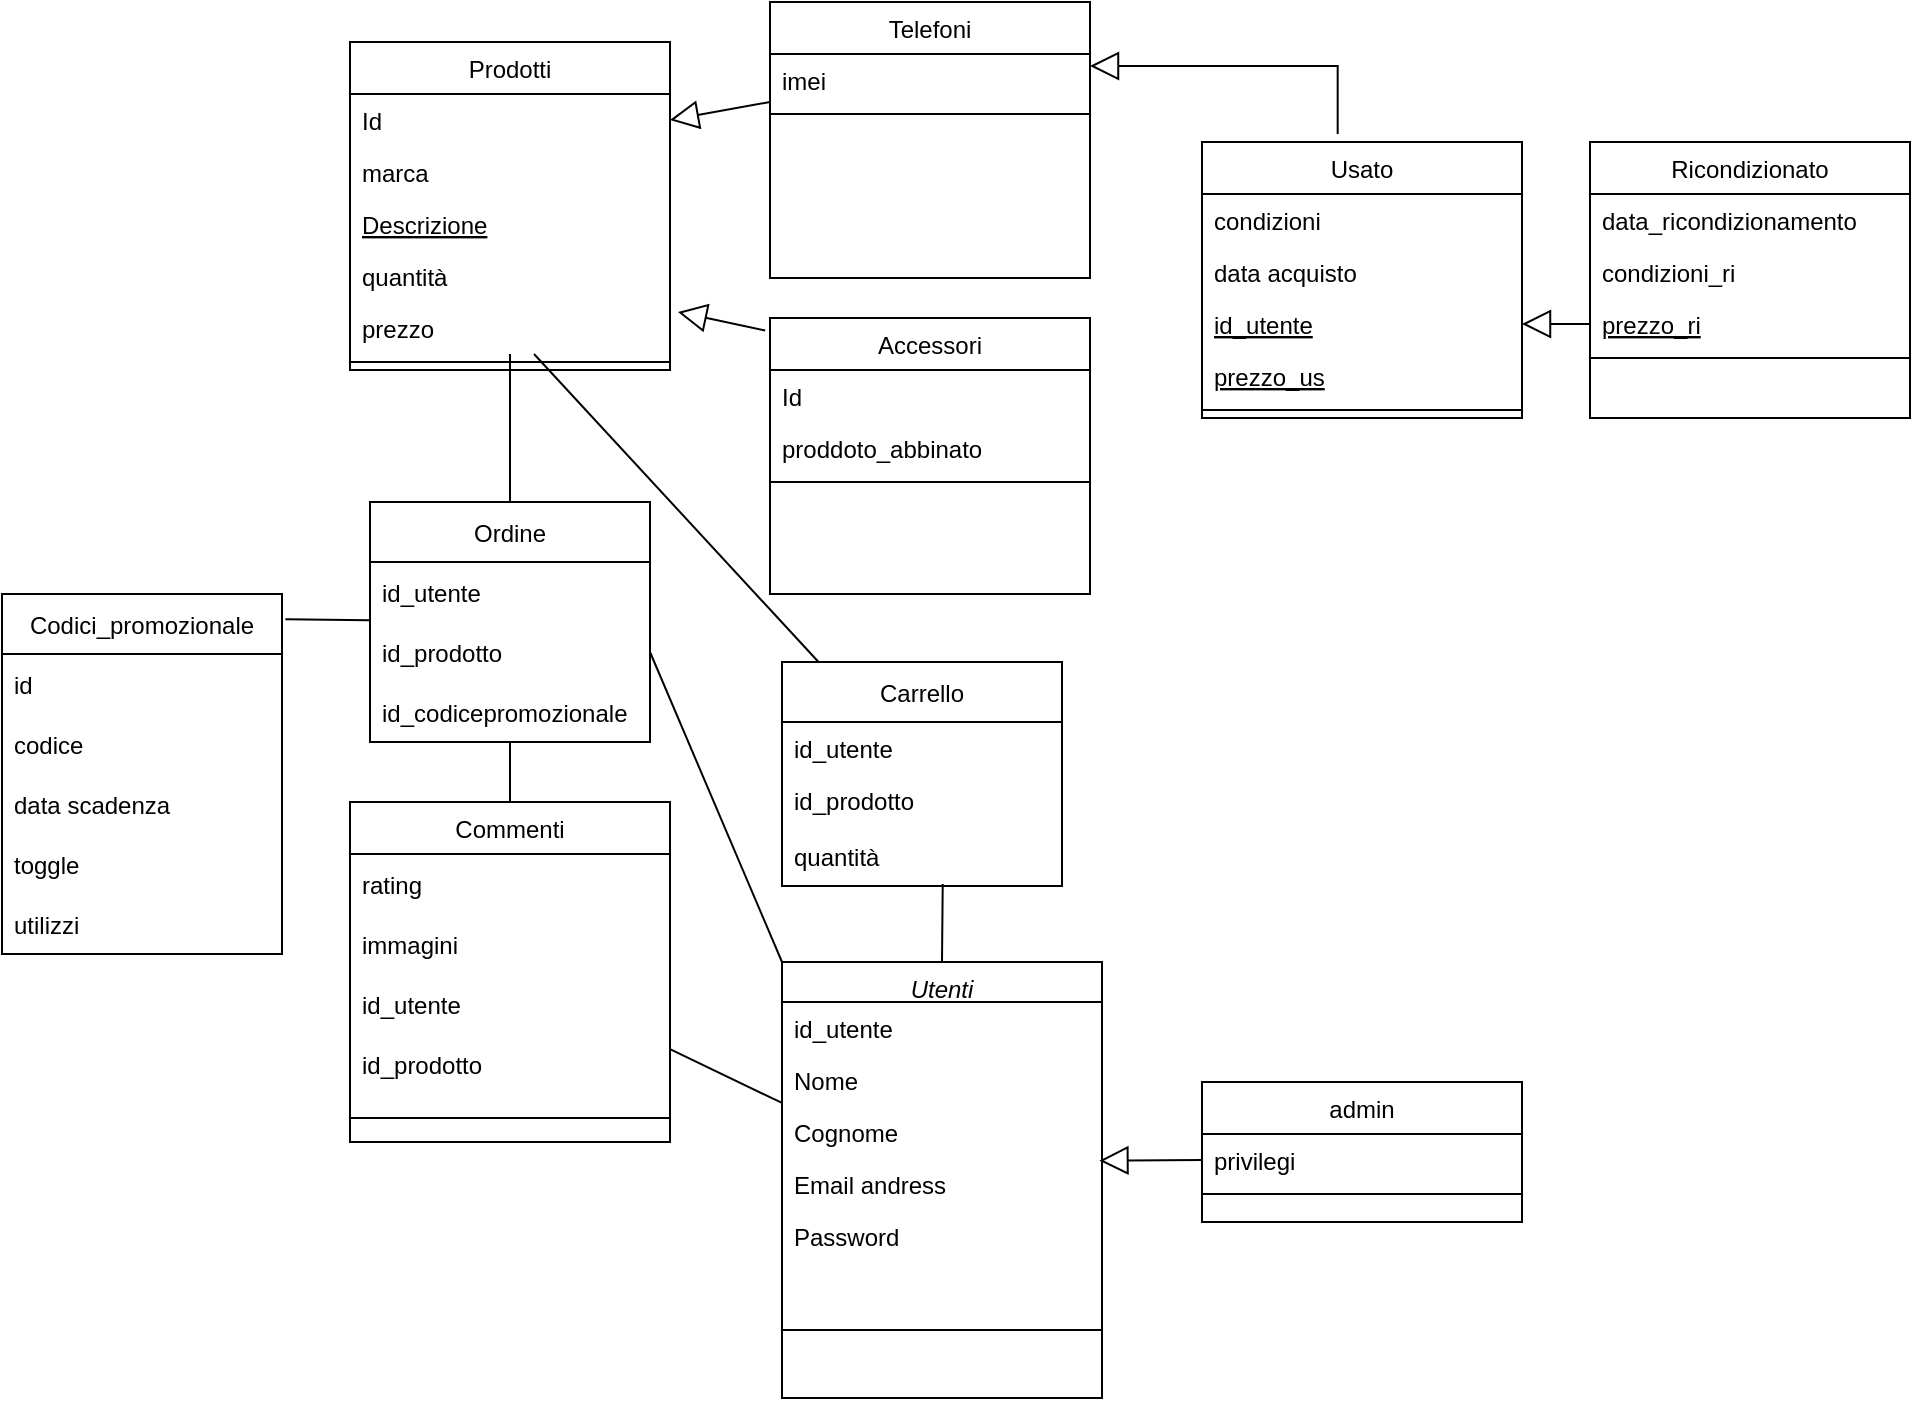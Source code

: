 <mxfile>
    <diagram id="C5RBs43oDa-KdzZeNtuy" name="Page-1">
        <mxGraphModel dx="1945" dy="526" grid="1" gridSize="10" guides="1" tooltips="1" connect="1" arrows="1" fold="1" page="1" pageScale="1" pageWidth="827" pageHeight="1169" math="0" shadow="0">
            <root>
                <mxCell id="WIyWlLk6GJQsqaUBKTNV-0"/>
                <mxCell id="WIyWlLk6GJQsqaUBKTNV-1" parent="WIyWlLk6GJQsqaUBKTNV-0"/>
                <mxCell id="A47YOINxvxyLY4F3asWl-1" value="Prodotti" style="swimlane;fontStyle=0;align=center;verticalAlign=top;childLayout=stackLayout;horizontal=1;startSize=26;horizontalStack=0;resizeParent=1;resizeLast=0;collapsible=1;marginBottom=0;rounded=0;shadow=0;strokeWidth=1;" parent="WIyWlLk6GJQsqaUBKTNV-1" vertex="1">
                    <mxGeometry x="24" y="180" width="160" height="164" as="geometry">
                        <mxRectangle x="130" y="380" width="160" height="26" as="alternateBounds"/>
                    </mxGeometry>
                </mxCell>
                <mxCell id="A47YOINxvxyLY4F3asWl-2" value="Id&#10;" style="text;align=left;verticalAlign=top;spacingLeft=4;spacingRight=4;overflow=hidden;rotatable=0;points=[[0,0.5],[1,0.5]];portConstraint=eastwest;" parent="A47YOINxvxyLY4F3asWl-1" vertex="1">
                    <mxGeometry y="26" width="160" height="26" as="geometry"/>
                </mxCell>
                <mxCell id="A47YOINxvxyLY4F3asWl-3" value="marca&#10;" style="text;align=left;verticalAlign=top;spacingLeft=4;spacingRight=4;overflow=hidden;rotatable=0;points=[[0,0.5],[1,0.5]];portConstraint=eastwest;rounded=0;shadow=0;html=0;" parent="A47YOINxvxyLY4F3asWl-1" vertex="1">
                    <mxGeometry y="52" width="160" height="26" as="geometry"/>
                </mxCell>
                <mxCell id="A47YOINxvxyLY4F3asWl-5" value="Descrizione" style="text;align=left;verticalAlign=top;spacingLeft=4;spacingRight=4;overflow=hidden;rotatable=0;points=[[0,0.5],[1,0.5]];portConstraint=eastwest;fontStyle=4" parent="A47YOINxvxyLY4F3asWl-1" vertex="1">
                    <mxGeometry y="78" width="160" height="26" as="geometry"/>
                </mxCell>
                <mxCell id="A47YOINxvxyLY4F3asWl-111" value="quantità" style="text;align=left;verticalAlign=top;spacingLeft=4;spacingRight=4;overflow=hidden;rotatable=0;points=[[0,0.5],[1,0.5]];portConstraint=eastwest;" parent="A47YOINxvxyLY4F3asWl-1" vertex="1">
                    <mxGeometry y="104" width="160" height="26" as="geometry"/>
                </mxCell>
                <mxCell id="A47YOINxvxyLY4F3asWl-6" value="prezzo&#10;" style="text;align=left;verticalAlign=top;spacingLeft=4;spacingRight=4;overflow=hidden;rotatable=0;points=[[0,0.5],[1,0.5]];portConstraint=eastwest;" parent="A47YOINxvxyLY4F3asWl-1" vertex="1">
                    <mxGeometry y="130" width="160" height="26" as="geometry"/>
                </mxCell>
                <mxCell id="A47YOINxvxyLY4F3asWl-4" value="" style="line;html=1;strokeWidth=1;align=left;verticalAlign=middle;spacingTop=-1;spacingLeft=3;spacingRight=3;rotatable=0;labelPosition=right;points=[];portConstraint=eastwest;" parent="A47YOINxvxyLY4F3asWl-1" vertex="1">
                    <mxGeometry y="156" width="160" height="8" as="geometry"/>
                </mxCell>
                <mxCell id="A47YOINxvxyLY4F3asWl-7" value="Telefoni" style="swimlane;fontStyle=0;align=center;verticalAlign=top;childLayout=stackLayout;horizontal=1;startSize=26;horizontalStack=0;resizeParent=1;resizeLast=0;collapsible=1;marginBottom=0;rounded=0;shadow=0;strokeWidth=1;" parent="WIyWlLk6GJQsqaUBKTNV-1" vertex="1">
                    <mxGeometry x="234" y="160" width="160" height="138" as="geometry">
                        <mxRectangle x="130" y="380" width="160" height="26" as="alternateBounds"/>
                    </mxGeometry>
                </mxCell>
                <mxCell id="A47YOINxvxyLY4F3asWl-45" style="edgeStyle=none;rounded=0;orthogonalLoop=1;jettySize=auto;html=1;entryX=1;entryY=0.5;entryDx=0;entryDy=0;" parent="A47YOINxvxyLY4F3asWl-7" edge="1">
                    <mxGeometry relative="1" as="geometry">
                        <mxPoint x="160" y="65" as="sourcePoint"/>
                        <mxPoint x="160" y="65" as="targetPoint"/>
                    </mxGeometry>
                </mxCell>
                <mxCell id="A47YOINxvxyLY4F3asWl-115" value="imei" style="text;align=left;verticalAlign=top;spacingLeft=4;spacingRight=4;overflow=hidden;rotatable=0;points=[[0,0.5],[1,0.5]];portConstraint=eastwest;" parent="A47YOINxvxyLY4F3asWl-7" vertex="1">
                    <mxGeometry y="26" width="160" height="26" as="geometry"/>
                </mxCell>
                <mxCell id="A47YOINxvxyLY4F3asWl-11" value="" style="line;html=1;strokeWidth=1;align=left;verticalAlign=middle;spacingTop=-1;spacingLeft=3;spacingRight=3;rotatable=0;labelPosition=right;points=[];portConstraint=eastwest;" parent="A47YOINxvxyLY4F3asWl-7" vertex="1">
                    <mxGeometry y="52" width="160" height="8" as="geometry"/>
                </mxCell>
                <mxCell id="A47YOINxvxyLY4F3asWl-13" value="Accessori&#10;" style="swimlane;fontStyle=0;align=center;verticalAlign=top;childLayout=stackLayout;horizontal=1;startSize=26;horizontalStack=0;resizeParent=1;resizeLast=0;collapsible=1;marginBottom=0;rounded=0;shadow=0;strokeWidth=1;" parent="WIyWlLk6GJQsqaUBKTNV-1" vertex="1">
                    <mxGeometry x="234" y="318" width="160" height="138" as="geometry">
                        <mxRectangle x="130" y="380" width="160" height="26" as="alternateBounds"/>
                    </mxGeometry>
                </mxCell>
                <mxCell id="A47YOINxvxyLY4F3asWl-14" value="Id&#10;" style="text;align=left;verticalAlign=top;spacingLeft=4;spacingRight=4;overflow=hidden;rotatable=0;points=[[0,0.5],[1,0.5]];portConstraint=eastwest;" parent="A47YOINxvxyLY4F3asWl-13" vertex="1">
                    <mxGeometry y="26" width="160" height="26" as="geometry"/>
                </mxCell>
                <mxCell id="A47YOINxvxyLY4F3asWl-15" value="proddoto_abbinato" style="text;align=left;verticalAlign=top;spacingLeft=4;spacingRight=4;overflow=hidden;rotatable=0;points=[[0,0.5],[1,0.5]];portConstraint=eastwest;rounded=0;shadow=0;html=0;" parent="A47YOINxvxyLY4F3asWl-13" vertex="1">
                    <mxGeometry y="52" width="160" height="26" as="geometry"/>
                </mxCell>
                <mxCell id="A47YOINxvxyLY4F3asWl-17" value="" style="line;html=1;strokeWidth=1;align=left;verticalAlign=middle;spacingTop=-1;spacingLeft=3;spacingRight=3;rotatable=0;labelPosition=right;points=[];portConstraint=eastwest;" parent="A47YOINxvxyLY4F3asWl-13" vertex="1">
                    <mxGeometry y="78" width="160" height="8" as="geometry"/>
                </mxCell>
                <mxCell id="A47YOINxvxyLY4F3asWl-25" value="Usato&#10;" style="swimlane;fontStyle=0;align=center;verticalAlign=top;childLayout=stackLayout;horizontal=1;startSize=26;horizontalStack=0;resizeParent=1;resizeLast=0;collapsible=1;marginBottom=0;rounded=0;shadow=0;strokeWidth=1;" parent="WIyWlLk6GJQsqaUBKTNV-1" vertex="1">
                    <mxGeometry x="450" y="230" width="160" height="138" as="geometry">
                        <mxRectangle x="130" y="380" width="160" height="26" as="alternateBounds"/>
                    </mxGeometry>
                </mxCell>
                <mxCell id="A47YOINxvxyLY4F3asWl-26" value="condizioni&#10;" style="text;align=left;verticalAlign=top;spacingLeft=4;spacingRight=4;overflow=hidden;rotatable=0;points=[[0,0.5],[1,0.5]];portConstraint=eastwest;" parent="A47YOINxvxyLY4F3asWl-25" vertex="1">
                    <mxGeometry y="26" width="160" height="26" as="geometry"/>
                </mxCell>
                <mxCell id="A47YOINxvxyLY4F3asWl-27" value="data acquisto" style="text;align=left;verticalAlign=top;spacingLeft=4;spacingRight=4;overflow=hidden;rotatable=0;points=[[0,0.5],[1,0.5]];portConstraint=eastwest;rounded=0;shadow=0;html=0;" parent="A47YOINxvxyLY4F3asWl-25" vertex="1">
                    <mxGeometry y="52" width="160" height="26" as="geometry"/>
                </mxCell>
                <mxCell id="A47YOINxvxyLY4F3asWl-28" value="id_utente" style="text;align=left;verticalAlign=top;spacingLeft=4;spacingRight=4;overflow=hidden;rotatable=0;points=[[0,0.5],[1,0.5]];portConstraint=eastwest;fontStyle=4" parent="A47YOINxvxyLY4F3asWl-25" vertex="1">
                    <mxGeometry y="78" width="160" height="26" as="geometry"/>
                </mxCell>
                <mxCell id="A47YOINxvxyLY4F3asWl-113" value="prezzo_us" style="text;align=left;verticalAlign=top;spacingLeft=4;spacingRight=4;overflow=hidden;rotatable=0;points=[[0,0.5],[1,0.5]];portConstraint=eastwest;fontStyle=4" parent="A47YOINxvxyLY4F3asWl-25" vertex="1">
                    <mxGeometry y="104" width="160" height="26" as="geometry"/>
                </mxCell>
                <mxCell id="A47YOINxvxyLY4F3asWl-29" value="" style="line;html=1;strokeWidth=1;align=left;verticalAlign=middle;spacingTop=-1;spacingLeft=3;spacingRight=3;rotatable=0;labelPosition=right;points=[];portConstraint=eastwest;" parent="A47YOINxvxyLY4F3asWl-25" vertex="1">
                    <mxGeometry y="130" width="160" height="8" as="geometry"/>
                </mxCell>
                <mxCell id="A47YOINxvxyLY4F3asWl-31" value="Ricondizionato" style="swimlane;fontStyle=0;align=center;verticalAlign=top;childLayout=stackLayout;horizontal=1;startSize=26;horizontalStack=0;resizeParent=1;resizeLast=0;collapsible=1;marginBottom=0;rounded=0;shadow=0;strokeWidth=1;" parent="WIyWlLk6GJQsqaUBKTNV-1" vertex="1">
                    <mxGeometry x="644" y="230" width="160" height="138" as="geometry">
                        <mxRectangle x="130" y="380" width="160" height="26" as="alternateBounds"/>
                    </mxGeometry>
                </mxCell>
                <mxCell id="A47YOINxvxyLY4F3asWl-32" value="data_ricondizionamento" style="text;align=left;verticalAlign=top;spacingLeft=4;spacingRight=4;overflow=hidden;rotatable=0;points=[[0,0.5],[1,0.5]];portConstraint=eastwest;" parent="A47YOINxvxyLY4F3asWl-31" vertex="1">
                    <mxGeometry y="26" width="160" height="26" as="geometry"/>
                </mxCell>
                <mxCell id="A47YOINxvxyLY4F3asWl-33" value="condizioni_ri" style="text;align=left;verticalAlign=top;spacingLeft=4;spacingRight=4;overflow=hidden;rotatable=0;points=[[0,0.5],[1,0.5]];portConstraint=eastwest;rounded=0;shadow=0;html=0;" parent="A47YOINxvxyLY4F3asWl-31" vertex="1">
                    <mxGeometry y="52" width="160" height="26" as="geometry"/>
                </mxCell>
                <mxCell id="A47YOINxvxyLY4F3asWl-34" value="prezzo_ri" style="text;align=left;verticalAlign=top;spacingLeft=4;spacingRight=4;overflow=hidden;rotatable=0;points=[[0,0.5],[1,0.5]];portConstraint=eastwest;fontStyle=4" parent="A47YOINxvxyLY4F3asWl-31" vertex="1">
                    <mxGeometry y="78" width="160" height="26" as="geometry"/>
                </mxCell>
                <mxCell id="A47YOINxvxyLY4F3asWl-35" value="" style="line;html=1;strokeWidth=1;align=left;verticalAlign=middle;spacingTop=-1;spacingLeft=3;spacingRight=3;rotatable=0;labelPosition=right;points=[];portConstraint=eastwest;" parent="A47YOINxvxyLY4F3asWl-31" vertex="1">
                    <mxGeometry y="104" width="160" height="8" as="geometry"/>
                </mxCell>
                <mxCell id="A47YOINxvxyLY4F3asWl-53" value="" style="endArrow=block;endFill=0;endSize=12;html=1;rounded=0;edgeStyle=elbowEdgeStyle;elbow=vertical;exitX=0.424;exitY=-0.029;exitDx=0;exitDy=0;exitPerimeter=0;" parent="WIyWlLk6GJQsqaUBKTNV-1" source="A47YOINxvxyLY4F3asWl-25" edge="1">
                    <mxGeometry width="160" relative="1" as="geometry">
                        <mxPoint x="544" y="192" as="sourcePoint"/>
                        <mxPoint x="394" y="192" as="targetPoint"/>
                        <Array as="points">
                            <mxPoint x="464" y="192"/>
                        </Array>
                    </mxGeometry>
                </mxCell>
                <mxCell id="A47YOINxvxyLY4F3asWl-55" value="" style="endArrow=block;endFill=0;endSize=12;html=1;rounded=0;elbow=vertical;entryX=1;entryY=0.5;entryDx=0;entryDy=0;exitX=0;exitY=0.5;exitDx=0;exitDy=0;" parent="WIyWlLk6GJQsqaUBKTNV-1" source="A47YOINxvxyLY4F3asWl-34" target="A47YOINxvxyLY4F3asWl-28" edge="1">
                    <mxGeometry width="160" relative="1" as="geometry">
                        <mxPoint x="324" y="148" as="sourcePoint"/>
                        <mxPoint x="484" y="148" as="targetPoint"/>
                    </mxGeometry>
                </mxCell>
                <mxCell id="A47YOINxvxyLY4F3asWl-58" value="" style="endArrow=block;endFill=0;endSize=12;html=1;rounded=0;elbow=vertical;entryX=1;entryY=0.5;entryDx=0;entryDy=0;exitX=0;exitY=-0.077;exitDx=0;exitDy=0;exitPerimeter=0;" parent="WIyWlLk6GJQsqaUBKTNV-1" target="A47YOINxvxyLY4F3asWl-2" edge="1">
                    <mxGeometry width="160" relative="1" as="geometry">
                        <mxPoint x="234.0" y="209.998" as="sourcePoint"/>
                        <mxPoint x="454" y="78" as="targetPoint"/>
                    </mxGeometry>
                </mxCell>
                <mxCell id="A47YOINxvxyLY4F3asWl-59" value="" style="endArrow=block;endFill=0;endSize=12;html=1;rounded=0;elbow=vertical;entryX=1.025;entryY=0.192;entryDx=0;entryDy=0;entryPerimeter=0;exitX=-0.015;exitY=0.045;exitDx=0;exitDy=0;exitPerimeter=0;" parent="WIyWlLk6GJQsqaUBKTNV-1" source="A47YOINxvxyLY4F3asWl-13" target="A47YOINxvxyLY4F3asWl-6" edge="1">
                    <mxGeometry width="160" relative="1" as="geometry">
                        <mxPoint x="294" y="78" as="sourcePoint"/>
                        <mxPoint x="454" y="78" as="targetPoint"/>
                    </mxGeometry>
                </mxCell>
                <mxCell id="A47YOINxvxyLY4F3asWl-71" value="Commenti" style="swimlane;fontStyle=0;align=center;verticalAlign=top;childLayout=stackLayout;horizontal=1;startSize=26;horizontalStack=0;resizeParent=1;resizeLast=0;collapsible=1;marginBottom=0;rounded=0;shadow=0;strokeWidth=1;" parent="WIyWlLk6GJQsqaUBKTNV-1" vertex="1">
                    <mxGeometry x="24" y="560" width="160" height="170" as="geometry">
                        <mxRectangle x="130" y="380" width="160" height="26" as="alternateBounds"/>
                    </mxGeometry>
                </mxCell>
                <mxCell id="A47YOINxvxyLY4F3asWl-72" value="rating" style="text;strokeColor=none;fillColor=none;align=left;verticalAlign=middle;spacingLeft=4;spacingRight=4;overflow=hidden;points=[[0,0.5],[1,0.5]];portConstraint=eastwest;rotatable=0;" parent="A47YOINxvxyLY4F3asWl-71" vertex="1">
                    <mxGeometry y="26" width="160" height="30" as="geometry"/>
                </mxCell>
                <mxCell id="A47YOINxvxyLY4F3asWl-73" value="immagini" style="text;strokeColor=none;fillColor=none;align=left;verticalAlign=middle;spacingLeft=4;spacingRight=4;overflow=hidden;points=[[0,0.5],[1,0.5]];portConstraint=eastwest;rotatable=0;" parent="A47YOINxvxyLY4F3asWl-71" vertex="1">
                    <mxGeometry y="56" width="160" height="30" as="geometry"/>
                </mxCell>
                <mxCell id="A47YOINxvxyLY4F3asWl-74" value="id_utente" style="text;strokeColor=none;fillColor=none;align=left;verticalAlign=middle;spacingLeft=4;spacingRight=4;overflow=hidden;points=[[0,0.5],[1,0.5]];portConstraint=eastwest;rotatable=0;" parent="A47YOINxvxyLY4F3asWl-71" vertex="1">
                    <mxGeometry y="86" width="160" height="30" as="geometry"/>
                </mxCell>
                <mxCell id="A47YOINxvxyLY4F3asWl-75" value="id_prodotto" style="text;strokeColor=none;fillColor=none;align=left;verticalAlign=middle;spacingLeft=4;spacingRight=4;overflow=hidden;points=[[0,0.5],[1,0.5]];portConstraint=eastwest;rotatable=0;" parent="A47YOINxvxyLY4F3asWl-71" vertex="1">
                    <mxGeometry y="116" width="160" height="30" as="geometry"/>
                </mxCell>
                <mxCell id="A47YOINxvxyLY4F3asWl-76" value="" style="line;html=1;strokeWidth=1;align=left;verticalAlign=middle;spacingTop=-1;spacingLeft=3;spacingRight=3;rotatable=0;labelPosition=right;points=[];portConstraint=eastwest;" parent="A47YOINxvxyLY4F3asWl-71" vertex="1">
                    <mxGeometry y="146" width="160" height="24" as="geometry"/>
                </mxCell>
                <mxCell id="A47YOINxvxyLY4F3asWl-77" value="Carrello" style="swimlane;fontStyle=0;childLayout=stackLayout;horizontal=1;startSize=30;horizontalStack=0;resizeParent=1;resizeParentMax=0;resizeLast=0;collapsible=1;marginBottom=0;" parent="WIyWlLk6GJQsqaUBKTNV-1" vertex="1">
                    <mxGeometry x="240" y="490" width="140" height="112" as="geometry">
                        <mxRectangle x="280" y="710" width="70" height="30" as="alternateBounds"/>
                    </mxGeometry>
                </mxCell>
                <mxCell id="A47YOINxvxyLY4F3asWl-78" value="id_utente" style="text;align=left;verticalAlign=top;spacingLeft=4;spacingRight=4;overflow=hidden;rotatable=0;points=[[0,0.5],[1,0.5]];portConstraint=eastwest;" parent="A47YOINxvxyLY4F3asWl-77" vertex="1">
                    <mxGeometry y="30" width="140" height="26" as="geometry"/>
                </mxCell>
                <mxCell id="A47YOINxvxyLY4F3asWl-79" value="id_prodotto" style="text;align=left;verticalAlign=top;spacingLeft=4;spacingRight=4;overflow=hidden;rotatable=0;points=[[0,0.5],[1,0.5]];portConstraint=eastwest;" parent="A47YOINxvxyLY4F3asWl-77" vertex="1">
                    <mxGeometry y="56" width="140" height="26" as="geometry"/>
                </mxCell>
                <mxCell id="A47YOINxvxyLY4F3asWl-80" value="quantità" style="text;strokeColor=none;fillColor=none;align=left;verticalAlign=middle;spacingLeft=4;spacingRight=4;overflow=hidden;points=[[0,0.5],[1,0.5]];portConstraint=eastwest;rotatable=0;" parent="A47YOINxvxyLY4F3asWl-77" vertex="1">
                    <mxGeometry y="82" width="140" height="30" as="geometry"/>
                </mxCell>
                <mxCell id="A47YOINxvxyLY4F3asWl-81" value="Utenti" style="swimlane;fontStyle=2;align=center;verticalAlign=top;childLayout=stackLayout;horizontal=1;startSize=20;horizontalStack=0;resizeParent=1;resizeLast=0;collapsible=1;marginBottom=0;rounded=0;shadow=0;strokeWidth=1;" parent="WIyWlLk6GJQsqaUBKTNV-1" vertex="1">
                    <mxGeometry x="240" y="640" width="160" height="218" as="geometry">
                        <mxRectangle x="230" y="140" width="160" height="26" as="alternateBounds"/>
                    </mxGeometry>
                </mxCell>
                <mxCell id="A47YOINxvxyLY4F3asWl-82" value="id_utente" style="text;align=left;verticalAlign=top;spacingLeft=4;spacingRight=4;overflow=hidden;rotatable=0;points=[[0,0.5],[1,0.5]];portConstraint=eastwest;" parent="A47YOINxvxyLY4F3asWl-81" vertex="1">
                    <mxGeometry y="20" width="160" height="26" as="geometry"/>
                </mxCell>
                <mxCell id="A47YOINxvxyLY4F3asWl-83" value="Nome" style="text;align=left;verticalAlign=top;spacingLeft=4;spacingRight=4;overflow=hidden;rotatable=0;points=[[0,0.5],[1,0.5]];portConstraint=eastwest;rounded=0;shadow=0;html=0;" parent="A47YOINxvxyLY4F3asWl-81" vertex="1">
                    <mxGeometry y="46" width="160" height="26" as="geometry"/>
                </mxCell>
                <mxCell id="A47YOINxvxyLY4F3asWl-84" value="Cognome" style="text;align=left;verticalAlign=top;spacingLeft=4;spacingRight=4;overflow=hidden;rotatable=0;points=[[0,0.5],[1,0.5]];portConstraint=eastwest;" parent="A47YOINxvxyLY4F3asWl-81" vertex="1">
                    <mxGeometry y="72" width="160" height="26" as="geometry"/>
                </mxCell>
                <mxCell id="A47YOINxvxyLY4F3asWl-85" value="Email andress" style="text;align=left;verticalAlign=top;spacingLeft=4;spacingRight=4;overflow=hidden;rotatable=0;points=[[0,0.5],[1,0.5]];portConstraint=eastwest;" parent="A47YOINxvxyLY4F3asWl-81" vertex="1">
                    <mxGeometry y="98" width="160" height="26" as="geometry"/>
                </mxCell>
                <mxCell id="A47YOINxvxyLY4F3asWl-86" value="Password" style="text;align=left;verticalAlign=top;spacingLeft=4;spacingRight=4;overflow=hidden;rotatable=0;points=[[0,0.5],[1,0.5]];portConstraint=eastwest;" parent="A47YOINxvxyLY4F3asWl-81" vertex="1">
                    <mxGeometry y="124" width="160" height="26" as="geometry"/>
                </mxCell>
                <mxCell id="A47YOINxvxyLY4F3asWl-87" value="" style="line;html=1;strokeWidth=1;align=left;verticalAlign=middle;spacingTop=-1;spacingLeft=3;spacingRight=3;rotatable=0;labelPosition=right;points=[];portConstraint=eastwest;" parent="A47YOINxvxyLY4F3asWl-81" vertex="1">
                    <mxGeometry y="150" width="160" height="68" as="geometry"/>
                </mxCell>
                <mxCell id="A47YOINxvxyLY4F3asWl-88" value="admin&#10;" style="swimlane;fontStyle=0;align=center;verticalAlign=top;childLayout=stackLayout;horizontal=1;startSize=26;horizontalStack=0;resizeParent=1;resizeLast=0;collapsible=1;marginBottom=0;rounded=0;shadow=0;strokeWidth=1;" parent="WIyWlLk6GJQsqaUBKTNV-1" vertex="1">
                    <mxGeometry x="450" y="700" width="160" height="70" as="geometry">
                        <mxRectangle x="340" y="380" width="170" height="26" as="alternateBounds"/>
                    </mxGeometry>
                </mxCell>
                <mxCell id="A47YOINxvxyLY4F3asWl-89" value="privilegi&#10;" style="text;align=left;verticalAlign=top;spacingLeft=4;spacingRight=4;overflow=hidden;rotatable=0;points=[[0,0.5],[1,0.5]];portConstraint=eastwest;" parent="A47YOINxvxyLY4F3asWl-88" vertex="1">
                    <mxGeometry y="26" width="160" height="26" as="geometry"/>
                </mxCell>
                <mxCell id="A47YOINxvxyLY4F3asWl-90" value="" style="line;html=1;strokeWidth=1;align=left;verticalAlign=middle;spacingTop=-1;spacingLeft=3;spacingRight=3;rotatable=0;labelPosition=right;points=[];portConstraint=eastwest;" parent="A47YOINxvxyLY4F3asWl-88" vertex="1">
                    <mxGeometry y="52" width="160" height="8" as="geometry"/>
                </mxCell>
                <mxCell id="A47YOINxvxyLY4F3asWl-91" value="" style="endArrow=block;endFill=0;endSize=12;html=1;rounded=0;elbow=vertical;entryX=0.992;entryY=0.051;entryDx=0;entryDy=0;entryPerimeter=0;exitX=0;exitY=0.5;exitDx=0;exitDy=0;" parent="WIyWlLk6GJQsqaUBKTNV-1" source="A47YOINxvxyLY4F3asWl-89" target="A47YOINxvxyLY4F3asWl-85" edge="1">
                    <mxGeometry width="160" relative="1" as="geometry">
                        <mxPoint x="320" y="560" as="sourcePoint"/>
                        <mxPoint x="480" y="560" as="targetPoint"/>
                    </mxGeometry>
                </mxCell>
                <mxCell id="A47YOINxvxyLY4F3asWl-92" value="Ordine" style="swimlane;fontStyle=0;childLayout=stackLayout;horizontal=1;startSize=30;horizontalStack=0;resizeParent=1;resizeParentMax=0;resizeLast=0;collapsible=1;marginBottom=0;" parent="WIyWlLk6GJQsqaUBKTNV-1" vertex="1">
                    <mxGeometry x="34" y="410" width="140" height="120" as="geometry"/>
                </mxCell>
                <mxCell id="A47YOINxvxyLY4F3asWl-93" value="id_utente" style="text;strokeColor=none;fillColor=none;align=left;verticalAlign=middle;spacingLeft=4;spacingRight=4;overflow=hidden;points=[[0,0.5],[1,0.5]];portConstraint=eastwest;rotatable=0;" parent="A47YOINxvxyLY4F3asWl-92" vertex="1">
                    <mxGeometry y="30" width="140" height="30" as="geometry"/>
                </mxCell>
                <mxCell id="A47YOINxvxyLY4F3asWl-94" value="id_prodotto" style="text;strokeColor=none;fillColor=none;align=left;verticalAlign=middle;spacingLeft=4;spacingRight=4;overflow=hidden;points=[[0,0.5],[1,0.5]];portConstraint=eastwest;rotatable=0;" parent="A47YOINxvxyLY4F3asWl-92" vertex="1">
                    <mxGeometry y="60" width="140" height="30" as="geometry"/>
                </mxCell>
                <mxCell id="A47YOINxvxyLY4F3asWl-95" value="id_codicepromozionale" style="text;strokeColor=none;fillColor=none;align=left;verticalAlign=middle;spacingLeft=4;spacingRight=4;overflow=hidden;points=[[0,0.5],[1,0.5]];portConstraint=eastwest;rotatable=0;" parent="A47YOINxvxyLY4F3asWl-92" vertex="1">
                    <mxGeometry y="90" width="140" height="30" as="geometry"/>
                </mxCell>
                <mxCell id="A47YOINxvxyLY4F3asWl-98" value="" style="endArrow=none;html=1;rounded=0;elbow=vertical;" parent="WIyWlLk6GJQsqaUBKTNV-1" source="A47YOINxvxyLY4F3asWl-92" target="A47YOINxvxyLY4F3asWl-6" edge="1">
                    <mxGeometry width="50" height="50" relative="1" as="geometry">
                        <mxPoint x="410" y="470" as="sourcePoint"/>
                        <mxPoint x="460" y="420" as="targetPoint"/>
                    </mxGeometry>
                </mxCell>
                <mxCell id="A47YOINxvxyLY4F3asWl-99" value="" style="endArrow=none;html=1;rounded=0;elbow=vertical;" parent="WIyWlLk6GJQsqaUBKTNV-1" source="A47YOINxvxyLY4F3asWl-71" target="A47YOINxvxyLY4F3asWl-95" edge="1">
                    <mxGeometry width="50" height="50" relative="1" as="geometry">
                        <mxPoint x="410" y="470" as="sourcePoint"/>
                        <mxPoint x="460" y="420" as="targetPoint"/>
                    </mxGeometry>
                </mxCell>
                <mxCell id="A47YOINxvxyLY4F3asWl-100" value="" style="endArrow=none;html=1;rounded=0;elbow=vertical;entryX=0.5;entryY=0;entryDx=0;entryDy=0;exitX=0.574;exitY=0.967;exitDx=0;exitDy=0;exitPerimeter=0;" parent="WIyWlLk6GJQsqaUBKTNV-1" source="A47YOINxvxyLY4F3asWl-80" target="A47YOINxvxyLY4F3asWl-81" edge="1">
                    <mxGeometry width="50" height="50" relative="1" as="geometry">
                        <mxPoint x="410" y="470" as="sourcePoint"/>
                        <mxPoint x="460" y="420" as="targetPoint"/>
                    </mxGeometry>
                </mxCell>
                <mxCell id="A47YOINxvxyLY4F3asWl-101" value="" style="endArrow=none;html=1;rounded=0;elbow=vertical;" parent="WIyWlLk6GJQsqaUBKTNV-1" source="A47YOINxvxyLY4F3asWl-71" target="A47YOINxvxyLY4F3asWl-81" edge="1">
                    <mxGeometry width="50" height="50" relative="1" as="geometry">
                        <mxPoint x="410" y="470" as="sourcePoint"/>
                        <mxPoint x="460" y="420" as="targetPoint"/>
                    </mxGeometry>
                </mxCell>
                <mxCell id="A47YOINxvxyLY4F3asWl-102" value="" style="endArrow=none;html=1;rounded=0;elbow=vertical;" parent="WIyWlLk6GJQsqaUBKTNV-1" source="A47YOINxvxyLY4F3asWl-77" target="A47YOINxvxyLY4F3asWl-6" edge="1">
                    <mxGeometry width="50" height="50" relative="1" as="geometry">
                        <mxPoint x="410" y="470" as="sourcePoint"/>
                        <mxPoint x="460" y="420" as="targetPoint"/>
                    </mxGeometry>
                </mxCell>
                <mxCell id="A47YOINxvxyLY4F3asWl-103" value="" style="endArrow=none;html=1;rounded=0;elbow=vertical;entryX=1;entryY=0.5;entryDx=0;entryDy=0;exitX=0;exitY=0;exitDx=0;exitDy=0;" parent="WIyWlLk6GJQsqaUBKTNV-1" source="A47YOINxvxyLY4F3asWl-81" target="A47YOINxvxyLY4F3asWl-94" edge="1">
                    <mxGeometry width="50" height="50" relative="1" as="geometry">
                        <mxPoint x="410" y="470" as="sourcePoint"/>
                        <mxPoint x="460" y="420" as="targetPoint"/>
                    </mxGeometry>
                </mxCell>
                <mxCell id="A47YOINxvxyLY4F3asWl-104" value="Codici_promozionale" style="swimlane;fontStyle=0;childLayout=stackLayout;horizontal=1;startSize=30;horizontalStack=0;resizeParent=1;resizeParentMax=0;resizeLast=0;collapsible=1;marginBottom=0;" parent="WIyWlLk6GJQsqaUBKTNV-1" vertex="1">
                    <mxGeometry x="-150" y="456" width="140" height="180" as="geometry"/>
                </mxCell>
                <mxCell id="A47YOINxvxyLY4F3asWl-105" value="id" style="text;strokeColor=none;fillColor=none;align=left;verticalAlign=middle;spacingLeft=4;spacingRight=4;overflow=hidden;points=[[0,0.5],[1,0.5]];portConstraint=eastwest;rotatable=0;" parent="A47YOINxvxyLY4F3asWl-104" vertex="1">
                    <mxGeometry y="30" width="140" height="30" as="geometry"/>
                </mxCell>
                <mxCell id="A47YOINxvxyLY4F3asWl-106" value="codice" style="text;strokeColor=none;fillColor=none;align=left;verticalAlign=middle;spacingLeft=4;spacingRight=4;overflow=hidden;points=[[0,0.5],[1,0.5]];portConstraint=eastwest;rotatable=0;" parent="A47YOINxvxyLY4F3asWl-104" vertex="1">
                    <mxGeometry y="60" width="140" height="30" as="geometry"/>
                </mxCell>
                <mxCell id="A47YOINxvxyLY4F3asWl-107" value="data scadenza" style="text;strokeColor=none;fillColor=none;align=left;verticalAlign=middle;spacingLeft=4;spacingRight=4;overflow=hidden;points=[[0,0.5],[1,0.5]];portConstraint=eastwest;rotatable=0;" parent="A47YOINxvxyLY4F3asWl-104" vertex="1">
                    <mxGeometry y="90" width="140" height="30" as="geometry"/>
                </mxCell>
                <mxCell id="A47YOINxvxyLY4F3asWl-108" value="toggle" style="text;strokeColor=none;fillColor=none;align=left;verticalAlign=middle;spacingLeft=4;spacingRight=4;overflow=hidden;points=[[0,0.5],[1,0.5]];portConstraint=eastwest;rotatable=0;" parent="A47YOINxvxyLY4F3asWl-104" vertex="1">
                    <mxGeometry y="120" width="140" height="30" as="geometry"/>
                </mxCell>
                <mxCell id="A47YOINxvxyLY4F3asWl-109" value="utilizzi" style="text;strokeColor=none;fillColor=none;align=left;verticalAlign=middle;spacingLeft=4;spacingRight=4;overflow=hidden;points=[[0,0.5],[1,0.5]];portConstraint=eastwest;rotatable=0;" parent="A47YOINxvxyLY4F3asWl-104" vertex="1">
                    <mxGeometry y="150" width="140" height="30" as="geometry"/>
                </mxCell>
                <mxCell id="A47YOINxvxyLY4F3asWl-110" value="" style="endArrow=none;html=1;rounded=0;elbow=vertical;exitX=1.012;exitY=0.07;exitDx=0;exitDy=0;exitPerimeter=0;" parent="WIyWlLk6GJQsqaUBKTNV-1" source="A47YOINxvxyLY4F3asWl-104" target="A47YOINxvxyLY4F3asWl-92" edge="1">
                    <mxGeometry width="50" height="50" relative="1" as="geometry">
                        <mxPoint x="-40" y="320" as="sourcePoint"/>
                        <mxPoint x="10" y="270" as="targetPoint"/>
                    </mxGeometry>
                </mxCell>
            </root>
        </mxGraphModel>
    </diagram>
</mxfile>